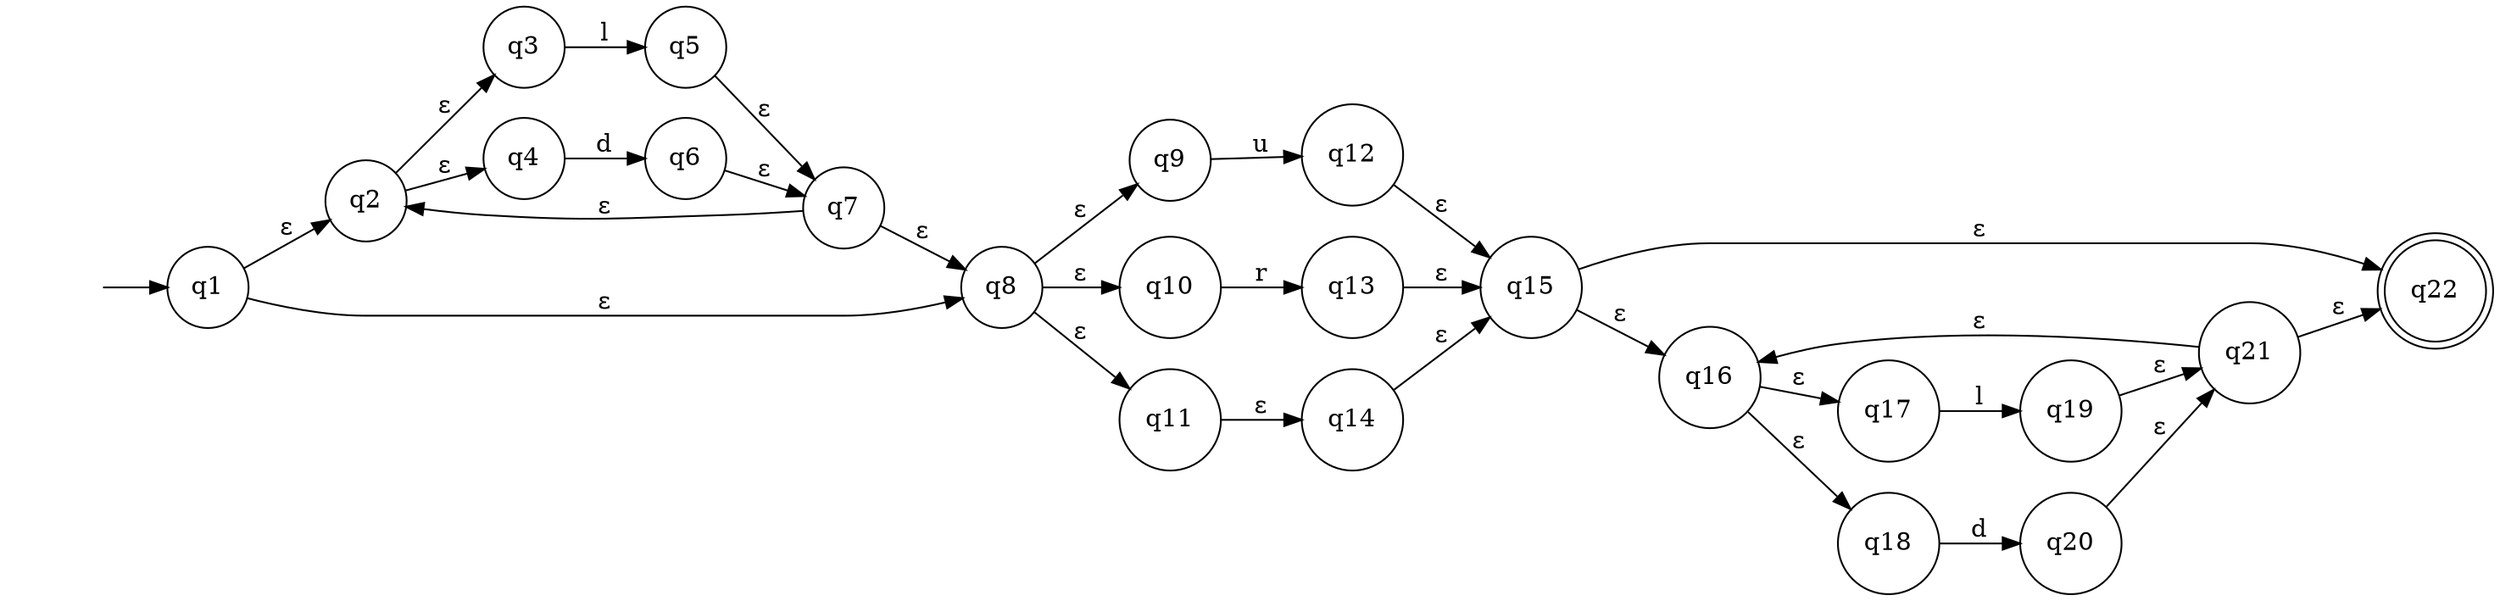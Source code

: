 digraph powerexpect {
	graph [rankdir=LR]
	"" [label="" shape=plaintext]
	q22 [label=q22 shape=doublecircle]
	q9 [label=q9 shape=circle]
	q15 [label=q15 shape=circle]
	q20 [label=q20 shape=circle]
	q10 [label=q10 shape=circle]
	q6 [label=q6 shape=circle]
	q21 [label=q21 shape=circle]
	q3 [label=q3 shape=circle]
	q11 [label=q11 shape=circle]
	q17 [label=q17 shape=circle]
	q2 [label=q2 shape=circle]
	q18 [label=q18 shape=circle]
	q12 [label=q12 shape=circle]
	q8 [label=q8 shape=circle]
	q1 [label=q1 shape=circle]
	q4 [label=q4 shape=circle]
	q13 [label=q13 shape=circle]
	q14 [label=q14 shape=circle]
	q7 [label=q7 shape=circle]
	q16 [label=q16 shape=circle]
	q5 [label=q5 shape=circle]
	q19 [label=q19 shape=circle]
	"" -> q1 [label=""]
	q1 -> q2 [label="ε"]
	q1 -> q8 [label="ε"]
	q2 -> q3 [label="ε"]
	q2 -> q4 [label="ε"]
	q3 -> q5 [label=l]
	q4 -> q6 [label=d]
	q5 -> q7 [label="ε"]
	q6 -> q7 [label="ε"]
	q7 -> q2 [label="ε"]
	q7 -> q8 [label="ε"]
	q8 -> q11 [label="ε"]
	q8 -> q9 [label="ε"]
	q8 -> q10 [label="ε"]
	q9 -> q12 [label=u]
	q10 -> q13 [label=r]
	q11 -> q14 [label="ε"]
	q12 -> q15 [label="ε"]
	q13 -> q15 [label="ε"]
	q14 -> q15 [label="ε"]
	q15 -> q22 [label="ε"]
	q15 -> q16 [label="ε"]
	q16 -> q17 [label="ε"]
	q16 -> q18 [label="ε"]
	q17 -> q19 [label=l]
	q18 -> q20 [label=d]
	q19 -> q21 [label="ε"]
	q20 -> q21 [label="ε"]
	q21 -> q22 [label="ε"]
	q21 -> q16 [label="ε"]
}
